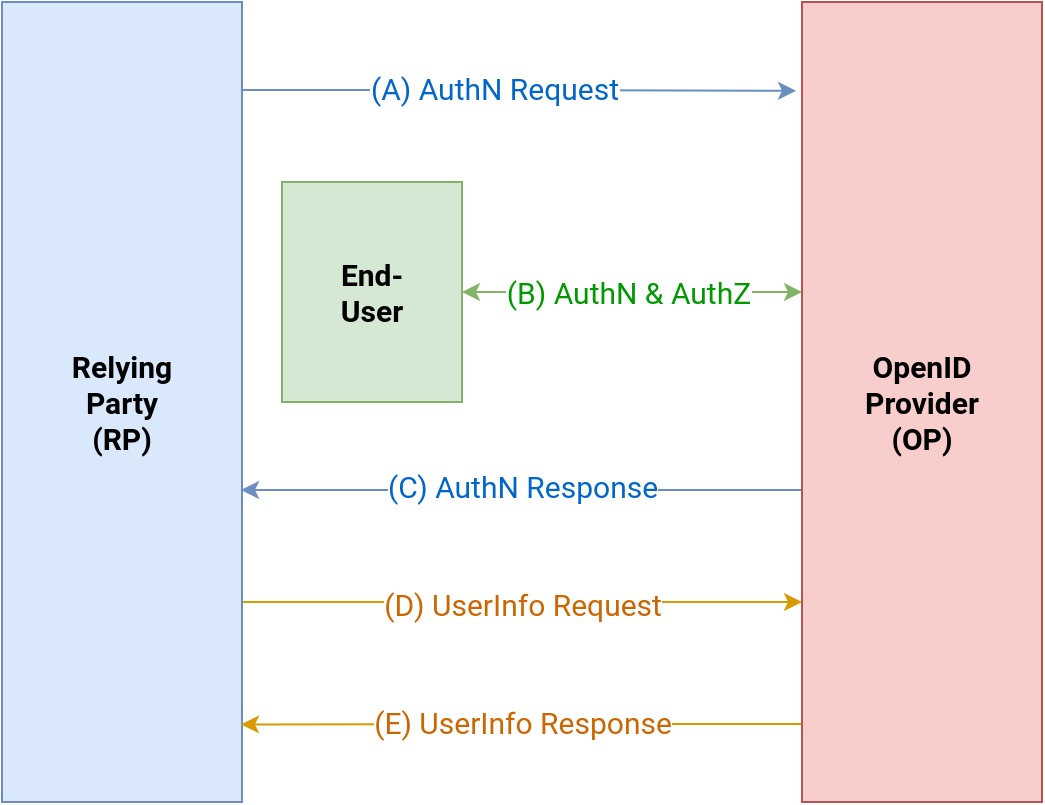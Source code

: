 <mxfile version="16.5.3" type="github">
  <diagram id="UbNqxVZC1guhLLcriv7x" name="Page-1">
    <mxGraphModel dx="1422" dy="764" grid="1" gridSize="10" guides="1" tooltips="1" connect="1" arrows="1" fold="1" page="1" pageScale="1" pageWidth="1600" pageHeight="900" background="#ffffff" math="0" shadow="0">
      <root>
        <mxCell id="0" />
        <mxCell id="1" parent="0" />
        <mxCell id="OEehjUcmaIi9wJgI9I84-1" style="edgeStyle=orthogonalEdgeStyle;rounded=0;orthogonalLoop=1;jettySize=auto;html=1;entryX=-0.025;entryY=0.111;entryDx=0;entryDy=0;entryPerimeter=0;fillColor=#dae8fc;strokeColor=#6c8ebf;" parent="1" source="s_u18fh8TWqF_D3X__ss-1" target="s_u18fh8TWqF_D3X__ss-4" edge="1">
          <mxGeometry relative="1" as="geometry">
            <Array as="points">
              <mxPoint x="270" y="124" />
              <mxPoint x="270" y="124" />
            </Array>
          </mxGeometry>
        </mxCell>
        <mxCell id="OEehjUcmaIi9wJgI9I84-2" value="(A) AuthN Request" style="edgeLabel;html=1;align=center;verticalAlign=middle;resizable=0;points=[];fontSize=15;fontFamily=Roboto;fontSource=https%3A%2F%2Ffonts.googleapis.com%2Fcss%3Ffamily%3DRoboto;fontColor=#0066CC;" parent="OEehjUcmaIi9wJgI9I84-1" vertex="1" connectable="0">
          <mxGeometry x="-0.688" y="1" relative="1" as="geometry">
            <mxPoint x="83" as="offset" />
          </mxGeometry>
        </mxCell>
        <mxCell id="OEehjUcmaIi9wJgI9I84-9" style="edgeStyle=orthogonalEdgeStyle;rounded=0;orthogonalLoop=1;jettySize=auto;html=1;entryX=0;entryY=0.75;entryDx=0;entryDy=0;fontFamily=Roboto;fontSource=https%3A%2F%2Ffonts.googleapis.com%2Fcss%3Ffamily%3DRoboto;fontSize=15;startArrow=none;startFill=0;fillColor=#ffe6cc;strokeColor=#d79b00;" parent="1" source="s_u18fh8TWqF_D3X__ss-1" target="s_u18fh8TWqF_D3X__ss-4" edge="1">
          <mxGeometry relative="1" as="geometry">
            <Array as="points">
              <mxPoint x="240" y="380" />
              <mxPoint x="240" y="380" />
            </Array>
          </mxGeometry>
        </mxCell>
        <mxCell id="OEehjUcmaIi9wJgI9I84-10" value="(D) UserInfo Request" style="edgeLabel;html=1;align=center;verticalAlign=middle;resizable=0;points=[];fontSize=15;fontFamily=Roboto;fontColor=#CC6600;" parent="OEehjUcmaIi9wJgI9I84-9" vertex="1" connectable="0">
          <mxGeometry x="-0.286" y="-1" relative="1" as="geometry">
            <mxPoint x="40" as="offset" />
          </mxGeometry>
        </mxCell>
        <mxCell id="s_u18fh8TWqF_D3X__ss-1" value="&lt;b style=&quot;font-size: 15px&quot;&gt;Relying&lt;br&gt;Party&lt;br&gt;(RP)&lt;br&gt;&lt;/b&gt;" style="rounded=0;whiteSpace=wrap;html=1;fillColor=#dae8fc;strokeColor=#6c8ebf;fontSize=15;fontFamily=Roboto;fontSource=https%3A%2F%2Ffonts.googleapis.com%2Fcss%3Ffamily%3DRoboto;" parent="1" vertex="1">
          <mxGeometry x="40" y="80" width="120" height="400" as="geometry" />
        </mxCell>
        <mxCell id="OEehjUcmaIi9wJgI9I84-5" style="edgeStyle=orthogonalEdgeStyle;rounded=0;orthogonalLoop=1;jettySize=auto;html=1;fontFamily=Roboto;fontSource=https%3A%2F%2Ffonts.googleapis.com%2Fcss%3Ffamily%3DRoboto;fontSize=15;startArrow=classic;startFill=1;fillColor=#d5e8d4;strokeColor=#82b366;" parent="1" source="s_u18fh8TWqF_D3X__ss-4" target="OEehjUcmaIi9wJgI9I84-3" edge="1">
          <mxGeometry relative="1" as="geometry">
            <Array as="points">
              <mxPoint x="410" y="225" />
              <mxPoint x="410" y="225" />
            </Array>
          </mxGeometry>
        </mxCell>
        <mxCell id="OEehjUcmaIi9wJgI9I84-6" value="(B) AuthN &amp;amp; AuthZ" style="edgeLabel;html=1;align=center;verticalAlign=middle;resizable=0;points=[];fontSize=15;fontFamily=Roboto;fontColor=#009900;" parent="OEehjUcmaIi9wJgI9I84-5" vertex="1" connectable="0">
          <mxGeometry x="0.708" y="-3" relative="1" as="geometry">
            <mxPoint x="58" y="3" as="offset" />
          </mxGeometry>
        </mxCell>
        <mxCell id="OEehjUcmaIi9wJgI9I84-7" style="edgeStyle=orthogonalEdgeStyle;rounded=0;orthogonalLoop=1;jettySize=auto;html=1;entryX=0.996;entryY=0.61;entryDx=0;entryDy=0;entryPerimeter=0;fontFamily=Roboto;fontSource=https%3A%2F%2Ffonts.googleapis.com%2Fcss%3Ffamily%3DRoboto;fontSize=15;startArrow=none;startFill=0;fillColor=#dae8fc;strokeColor=#6c8ebf;" parent="1" source="s_u18fh8TWqF_D3X__ss-4" target="s_u18fh8TWqF_D3X__ss-1" edge="1">
          <mxGeometry relative="1" as="geometry">
            <Array as="points">
              <mxPoint x="370" y="324" />
              <mxPoint x="370" y="324" />
            </Array>
          </mxGeometry>
        </mxCell>
        <mxCell id="OEehjUcmaIi9wJgI9I84-8" value="(C) AuthN Response" style="edgeLabel;html=1;align=center;verticalAlign=middle;resizable=0;points=[];fontSize=15;fontFamily=Roboto;fontColor=#0066CC;" parent="OEehjUcmaIi9wJgI9I84-7" vertex="1" connectable="0">
          <mxGeometry x="0.726" y="-4" relative="1" as="geometry">
            <mxPoint x="102" y="2" as="offset" />
          </mxGeometry>
        </mxCell>
        <mxCell id="OEehjUcmaIi9wJgI9I84-11" style="edgeStyle=orthogonalEdgeStyle;rounded=0;orthogonalLoop=1;jettySize=auto;html=1;entryX=0.996;entryY=0.903;entryDx=0;entryDy=0;entryPerimeter=0;fontFamily=Roboto;fontSource=https%3A%2F%2Ffonts.googleapis.com%2Fcss%3Ffamily%3DRoboto;fontSize=15;startArrow=none;startFill=0;fillColor=#ffe6cc;strokeColor=#d79b00;" parent="1" source="s_u18fh8TWqF_D3X__ss-4" target="s_u18fh8TWqF_D3X__ss-1" edge="1">
          <mxGeometry relative="1" as="geometry">
            <Array as="points">
              <mxPoint x="350" y="441" />
              <mxPoint x="350" y="441" />
            </Array>
          </mxGeometry>
        </mxCell>
        <mxCell id="OEehjUcmaIi9wJgI9I84-12" value="(E) UserInfo Response" style="edgeLabel;html=1;align=center;verticalAlign=middle;resizable=0;points=[];fontSize=15;fontFamily=Roboto;fontColor=#CC6600;" parent="OEehjUcmaIi9wJgI9I84-11" vertex="1" connectable="0">
          <mxGeometry x="0.283" y="1" relative="1" as="geometry">
            <mxPoint x="40" y="-2" as="offset" />
          </mxGeometry>
        </mxCell>
        <mxCell id="s_u18fh8TWqF_D3X__ss-4" value="&lt;b style=&quot;font-size: 15px&quot;&gt;OpenID&lt;br&gt;Provider&lt;br&gt;(OP)&lt;br style=&quot;font-size: 15px&quot;&gt;&lt;/b&gt;" style="rounded=0;whiteSpace=wrap;html=1;fillColor=#f8cecc;strokeColor=#b85450;fontSize=15;fontFamily=Roboto;fontSource=https%3A%2F%2Ffonts.googleapis.com%2Fcss%3Ffamily%3DRoboto;" parent="1" vertex="1">
          <mxGeometry x="440" y="80" width="120" height="400" as="geometry" />
        </mxCell>
        <mxCell id="OEehjUcmaIi9wJgI9I84-3" value="&lt;b style=&quot;font-size: 15px&quot;&gt;End-&lt;br&gt;User&lt;br style=&quot;font-size: 15px&quot;&gt;&lt;/b&gt;" style="rounded=0;whiteSpace=wrap;html=1;fillColor=#d5e8d4;strokeColor=#82b366;fontSize=15;fontFamily=Roboto;fontSource=https%3A%2F%2Ffonts.googleapis.com%2Fcss%3Ffamily%3DRoboto;" parent="1" vertex="1">
          <mxGeometry x="180" y="170" width="90" height="110" as="geometry" />
        </mxCell>
      </root>
    </mxGraphModel>
  </diagram>
</mxfile>

